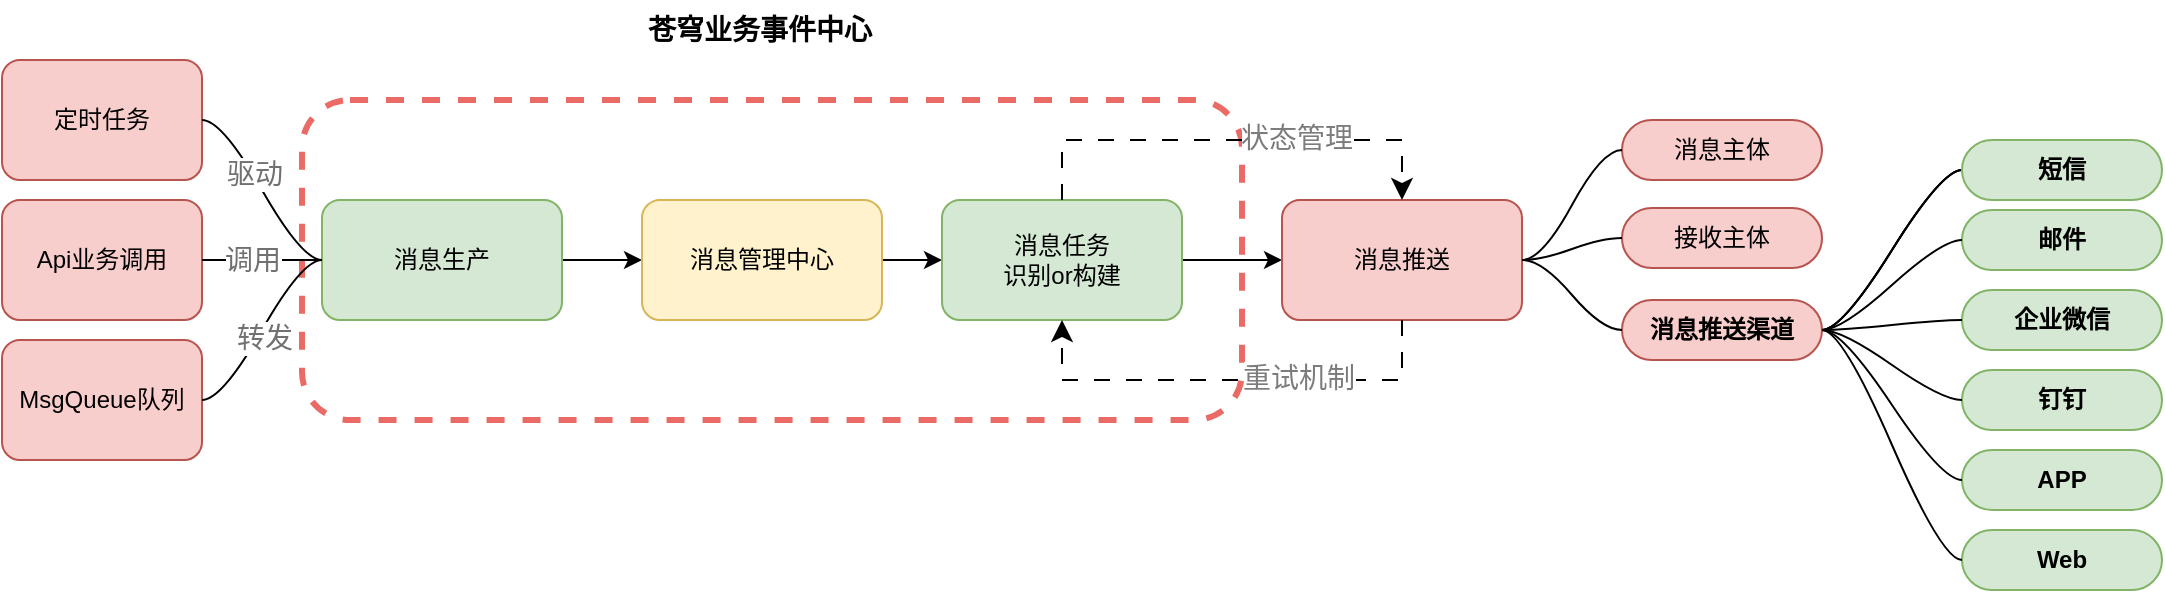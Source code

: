 <mxfile version="20.8.16" type="github">
  <diagram name="第 1 页" id="_mL-_6IBEwXPI1ywCyAi">
    <mxGraphModel dx="1781" dy="616" grid="1" gridSize="10" guides="1" tooltips="1" connect="1" arrows="1" fold="1" page="1" pageScale="1" pageWidth="827" pageHeight="1169" math="0" shadow="0">
      <root>
        <mxCell id="0" />
        <mxCell id="1" parent="0" />
        <mxCell id="qWqL7m0G6dDGyJ0lg5-A-166" value="" style="rounded=1;whiteSpace=wrap;html=1;dashed=1;fillColor=none;strokeColor=#EA6B66;strokeWidth=3;" vertex="1" parent="1">
          <mxGeometry x="100" y="90" width="470" height="160" as="geometry" />
        </mxCell>
        <mxCell id="qWqL7m0G6dDGyJ0lg5-A-73" value="" style="edgeStyle=orthogonalEdgeStyle;rounded=0;orthogonalLoop=1;jettySize=auto;html=1;" edge="1" parent="1" source="qWqL7m0G6dDGyJ0lg5-A-71" target="qWqL7m0G6dDGyJ0lg5-A-72">
          <mxGeometry relative="1" as="geometry" />
        </mxCell>
        <mxCell id="qWqL7m0G6dDGyJ0lg5-A-71" value="消息生产" style="rounded=1;whiteSpace=wrap;html=1;fillColor=#d5e8d4;strokeColor=#82b366;" vertex="1" parent="1">
          <mxGeometry x="110" y="140" width="120" height="60" as="geometry" />
        </mxCell>
        <mxCell id="qWqL7m0G6dDGyJ0lg5-A-75" value="" style="edgeStyle=orthogonalEdgeStyle;rounded=0;orthogonalLoop=1;jettySize=auto;html=1;" edge="1" parent="1" source="qWqL7m0G6dDGyJ0lg5-A-72" target="qWqL7m0G6dDGyJ0lg5-A-74">
          <mxGeometry relative="1" as="geometry" />
        </mxCell>
        <mxCell id="qWqL7m0G6dDGyJ0lg5-A-72" value="消息管理中心" style="whiteSpace=wrap;html=1;rounded=1;fillColor=#fff2cc;strokeColor=#d6b656;" vertex="1" parent="1">
          <mxGeometry x="270" y="140" width="120" height="60" as="geometry" />
        </mxCell>
        <mxCell id="qWqL7m0G6dDGyJ0lg5-A-77" value="" style="edgeStyle=orthogonalEdgeStyle;rounded=0;orthogonalLoop=1;jettySize=auto;html=1;" edge="1" parent="1" source="qWqL7m0G6dDGyJ0lg5-A-74" target="qWqL7m0G6dDGyJ0lg5-A-76">
          <mxGeometry relative="1" as="geometry" />
        </mxCell>
        <mxCell id="qWqL7m0G6dDGyJ0lg5-A-74" value="消息任务&lt;br&gt;识别or构建" style="whiteSpace=wrap;html=1;rounded=1;fillColor=#d5e8d4;strokeColor=#82b366;" vertex="1" parent="1">
          <mxGeometry x="420" y="140" width="120" height="60" as="geometry" />
        </mxCell>
        <mxCell id="qWqL7m0G6dDGyJ0lg5-A-76" value="消息推送" style="whiteSpace=wrap;html=1;rounded=1;fillColor=#f8cecc;strokeColor=#b85450;" vertex="1" parent="1">
          <mxGeometry x="590" y="140" width="120" height="60" as="geometry" />
        </mxCell>
        <mxCell id="qWqL7m0G6dDGyJ0lg5-A-78" value="消息主体" style="whiteSpace=wrap;html=1;rounded=1;arcSize=50;align=center;verticalAlign=middle;strokeWidth=1;autosize=1;spacing=4;treeFolding=1;treeMoving=1;newEdgeStyle={&quot;edgeStyle&quot;:&quot;entityRelationEdgeStyle&quot;,&quot;startArrow&quot;:&quot;none&quot;,&quot;endArrow&quot;:&quot;none&quot;,&quot;segment&quot;:10,&quot;curved&quot;:1,&quot;sourcePerimeterSpacing&quot;:0,&quot;targetPerimeterSpacing&quot;:0};fillColor=#f8cecc;strokeColor=#b85450;" vertex="1" parent="1">
          <mxGeometry x="760" y="100" width="100" height="30" as="geometry" />
        </mxCell>
        <mxCell id="qWqL7m0G6dDGyJ0lg5-A-79" value="" style="edgeStyle=entityRelationEdgeStyle;startArrow=none;endArrow=none;segment=10;curved=1;sourcePerimeterSpacing=0;targetPerimeterSpacing=0;rounded=0;exitX=1;exitY=0.5;exitDx=0;exitDy=0;" edge="1" target="qWqL7m0G6dDGyJ0lg5-A-78" parent="1" source="qWqL7m0G6dDGyJ0lg5-A-76">
          <mxGeometry relative="1" as="geometry">
            <mxPoint x="830" y="170" as="sourcePoint" />
          </mxGeometry>
        </mxCell>
        <mxCell id="qWqL7m0G6dDGyJ0lg5-A-80" value="接收主体" style="whiteSpace=wrap;html=1;rounded=1;arcSize=50;align=center;verticalAlign=middle;strokeWidth=1;autosize=1;spacing=4;treeFolding=1;treeMoving=1;newEdgeStyle={&quot;edgeStyle&quot;:&quot;entityRelationEdgeStyle&quot;,&quot;startArrow&quot;:&quot;none&quot;,&quot;endArrow&quot;:&quot;none&quot;,&quot;segment&quot;:10,&quot;curved&quot;:1,&quot;sourcePerimeterSpacing&quot;:0,&quot;targetPerimeterSpacing&quot;:0};fillColor=#f8cecc;strokeColor=#b85450;" vertex="1" parent="1">
          <mxGeometry x="760" y="144" width="100" height="30" as="geometry" />
        </mxCell>
        <mxCell id="qWqL7m0G6dDGyJ0lg5-A-87" value="" style="edgeStyle=entityRelationEdgeStyle;rounded=0;orthogonalLoop=1;jettySize=auto;html=1;startArrow=none;endArrow=none;segment=10;curved=1;sourcePerimeterSpacing=0;targetPerimeterSpacing=0;" edge="1" parent="1" source="qWqL7m0G6dDGyJ0lg5-A-81" target="qWqL7m0G6dDGyJ0lg5-A-86">
          <mxGeometry relative="1" as="geometry" />
        </mxCell>
        <mxCell id="qWqL7m0G6dDGyJ0lg5-A-88" value="" style="edgeStyle=entityRelationEdgeStyle;rounded=0;orthogonalLoop=1;jettySize=auto;html=1;startArrow=none;endArrow=none;segment=10;curved=1;sourcePerimeterSpacing=0;targetPerimeterSpacing=0;" edge="1" parent="1" source="qWqL7m0G6dDGyJ0lg5-A-81" target="qWqL7m0G6dDGyJ0lg5-A-86">
          <mxGeometry relative="1" as="geometry" />
        </mxCell>
        <mxCell id="qWqL7m0G6dDGyJ0lg5-A-89" value="" style="edgeStyle=entityRelationEdgeStyle;rounded=0;orthogonalLoop=1;jettySize=auto;html=1;startArrow=none;endArrow=none;segment=10;curved=1;sourcePerimeterSpacing=0;targetPerimeterSpacing=0;" edge="1" parent="1" source="qWqL7m0G6dDGyJ0lg5-A-81" target="qWqL7m0G6dDGyJ0lg5-A-86">
          <mxGeometry relative="1" as="geometry" />
        </mxCell>
        <mxCell id="qWqL7m0G6dDGyJ0lg5-A-81" value="消息推送渠道" style="whiteSpace=wrap;html=1;rounded=1;arcSize=50;align=center;verticalAlign=middle;strokeWidth=1;autosize=1;spacing=4;treeFolding=1;treeMoving=1;newEdgeStyle={&quot;edgeStyle&quot;:&quot;entityRelationEdgeStyle&quot;,&quot;startArrow&quot;:&quot;none&quot;,&quot;endArrow&quot;:&quot;none&quot;,&quot;segment&quot;:10,&quot;curved&quot;:1,&quot;sourcePerimeterSpacing&quot;:0,&quot;targetPerimeterSpacing&quot;:0};fontStyle=1;fillColor=#f8cecc;strokeColor=#b85450;" vertex="1" parent="1">
          <mxGeometry x="760" y="190" width="100" height="30" as="geometry" />
        </mxCell>
        <mxCell id="qWqL7m0G6dDGyJ0lg5-A-82" value="" style="edgeStyle=entityRelationEdgeStyle;startArrow=none;endArrow=none;segment=10;curved=1;sourcePerimeterSpacing=0;targetPerimeterSpacing=0;rounded=0;exitX=1;exitY=0.5;exitDx=0;exitDy=0;entryX=0;entryY=0.5;entryDx=0;entryDy=0;" edge="1" parent="1" source="qWqL7m0G6dDGyJ0lg5-A-76" target="qWqL7m0G6dDGyJ0lg5-A-80">
          <mxGeometry relative="1" as="geometry">
            <mxPoint x="840" y="182" as="sourcePoint" />
            <mxPoint x="870" y="155" as="targetPoint" />
          </mxGeometry>
        </mxCell>
        <mxCell id="qWqL7m0G6dDGyJ0lg5-A-83" value="" style="edgeStyle=entityRelationEdgeStyle;startArrow=none;endArrow=none;segment=10;curved=1;sourcePerimeterSpacing=0;targetPerimeterSpacing=0;rounded=0;exitX=1;exitY=0.5;exitDx=0;exitDy=0;" edge="1" parent="1" source="qWqL7m0G6dDGyJ0lg5-A-76" target="qWqL7m0G6dDGyJ0lg5-A-81">
          <mxGeometry relative="1" as="geometry">
            <mxPoint x="830" y="170" as="sourcePoint" />
            <mxPoint x="870" y="195" as="targetPoint" />
          </mxGeometry>
        </mxCell>
        <mxCell id="qWqL7m0G6dDGyJ0lg5-A-86" value="短信" style="whiteSpace=wrap;html=1;rounded=1;arcSize=50;align=center;verticalAlign=middle;strokeWidth=1;autosize=1;spacing=4;treeFolding=1;treeMoving=1;newEdgeStyle={&quot;edgeStyle&quot;:&quot;entityRelationEdgeStyle&quot;,&quot;startArrow&quot;:&quot;none&quot;,&quot;endArrow&quot;:&quot;none&quot;,&quot;segment&quot;:10,&quot;curved&quot;:1,&quot;sourcePerimeterSpacing&quot;:0,&quot;targetPerimeterSpacing&quot;:0};fontStyle=1;fillColor=#d5e8d4;strokeColor=#82b366;" vertex="1" parent="1">
          <mxGeometry x="930" y="110" width="100" height="30" as="geometry" />
        </mxCell>
        <mxCell id="qWqL7m0G6dDGyJ0lg5-A-99" value="邮件" style="whiteSpace=wrap;html=1;rounded=1;arcSize=50;align=center;verticalAlign=middle;strokeWidth=1;autosize=1;spacing=4;treeFolding=1;treeMoving=1;newEdgeStyle={&quot;edgeStyle&quot;:&quot;entityRelationEdgeStyle&quot;,&quot;startArrow&quot;:&quot;none&quot;,&quot;endArrow&quot;:&quot;none&quot;,&quot;segment&quot;:10,&quot;curved&quot;:1,&quot;sourcePerimeterSpacing&quot;:0,&quot;targetPerimeterSpacing&quot;:0};fontStyle=1;fillColor=#d5e8d4;strokeColor=#82b366;" vertex="1" parent="1">
          <mxGeometry x="930" y="145" width="100" height="30" as="geometry" />
        </mxCell>
        <mxCell id="qWqL7m0G6dDGyJ0lg5-A-100" value="企业微信" style="whiteSpace=wrap;html=1;rounded=1;arcSize=50;align=center;verticalAlign=middle;strokeWidth=1;autosize=1;spacing=4;treeFolding=1;treeMoving=1;newEdgeStyle={&quot;edgeStyle&quot;:&quot;entityRelationEdgeStyle&quot;,&quot;startArrow&quot;:&quot;none&quot;,&quot;endArrow&quot;:&quot;none&quot;,&quot;segment&quot;:10,&quot;curved&quot;:1,&quot;sourcePerimeterSpacing&quot;:0,&quot;targetPerimeterSpacing&quot;:0};fontStyle=1;fillColor=#d5e8d4;strokeColor=#82b366;" vertex="1" parent="1">
          <mxGeometry x="930" y="185" width="100" height="30" as="geometry" />
        </mxCell>
        <mxCell id="qWqL7m0G6dDGyJ0lg5-A-101" value="钉钉" style="whiteSpace=wrap;html=1;rounded=1;arcSize=50;align=center;verticalAlign=middle;strokeWidth=1;autosize=1;spacing=4;treeFolding=1;treeMoving=1;newEdgeStyle={&quot;edgeStyle&quot;:&quot;entityRelationEdgeStyle&quot;,&quot;startArrow&quot;:&quot;none&quot;,&quot;endArrow&quot;:&quot;none&quot;,&quot;segment&quot;:10,&quot;curved&quot;:1,&quot;sourcePerimeterSpacing&quot;:0,&quot;targetPerimeterSpacing&quot;:0};fontStyle=1;fillColor=#d5e8d4;strokeColor=#82b366;" vertex="1" parent="1">
          <mxGeometry x="930" y="225" width="100" height="30" as="geometry" />
        </mxCell>
        <mxCell id="qWqL7m0G6dDGyJ0lg5-A-102" value="APP" style="whiteSpace=wrap;html=1;rounded=1;arcSize=50;align=center;verticalAlign=middle;strokeWidth=1;autosize=1;spacing=4;treeFolding=1;treeMoving=1;newEdgeStyle={&quot;edgeStyle&quot;:&quot;entityRelationEdgeStyle&quot;,&quot;startArrow&quot;:&quot;none&quot;,&quot;endArrow&quot;:&quot;none&quot;,&quot;segment&quot;:10,&quot;curved&quot;:1,&quot;sourcePerimeterSpacing&quot;:0,&quot;targetPerimeterSpacing&quot;:0};fontStyle=1;fillColor=#d5e8d4;strokeColor=#82b366;" vertex="1" parent="1">
          <mxGeometry x="930" y="265" width="100" height="30" as="geometry" />
        </mxCell>
        <mxCell id="qWqL7m0G6dDGyJ0lg5-A-103" value="Web" style="whiteSpace=wrap;html=1;rounded=1;arcSize=50;align=center;verticalAlign=middle;strokeWidth=1;autosize=1;spacing=4;treeFolding=1;treeMoving=1;newEdgeStyle={&quot;edgeStyle&quot;:&quot;entityRelationEdgeStyle&quot;,&quot;startArrow&quot;:&quot;none&quot;,&quot;endArrow&quot;:&quot;none&quot;,&quot;segment&quot;:10,&quot;curved&quot;:1,&quot;sourcePerimeterSpacing&quot;:0,&quot;targetPerimeterSpacing&quot;:0};fontStyle=1;fillColor=#d5e8d4;strokeColor=#82b366;" vertex="1" parent="1">
          <mxGeometry x="930" y="305" width="100" height="30" as="geometry" />
        </mxCell>
        <mxCell id="qWqL7m0G6dDGyJ0lg5-A-104" value="定时任务" style="rounded=1;whiteSpace=wrap;html=1;fillColor=#f8cecc;strokeColor=#b85450;" vertex="1" parent="1">
          <mxGeometry x="-50" y="70" width="100" height="60" as="geometry" />
        </mxCell>
        <mxCell id="qWqL7m0G6dDGyJ0lg5-A-106" value="Api业务调用" style="rounded=1;whiteSpace=wrap;html=1;fillColor=#f8cecc;strokeColor=#b85450;" vertex="1" parent="1">
          <mxGeometry x="-50" y="140" width="100" height="60" as="geometry" />
        </mxCell>
        <mxCell id="qWqL7m0G6dDGyJ0lg5-A-107" value="MsgQueue队列" style="rounded=1;whiteSpace=wrap;html=1;fillColor=#f8cecc;strokeColor=#b85450;" vertex="1" parent="1">
          <mxGeometry x="-50" y="210" width="100" height="60" as="geometry" />
        </mxCell>
        <mxCell id="qWqL7m0G6dDGyJ0lg5-A-111" value="" style="edgeStyle=entityRelationEdgeStyle;startArrow=none;endArrow=none;segment=10;curved=1;sourcePerimeterSpacing=0;targetPerimeterSpacing=0;rounded=0;entryX=0;entryY=0.5;entryDx=0;entryDy=0;exitX=1;exitY=0.5;exitDx=0;exitDy=0;" edge="1" parent="1" source="qWqL7m0G6dDGyJ0lg5-A-107" target="qWqL7m0G6dDGyJ0lg5-A-71">
          <mxGeometry relative="1" as="geometry">
            <mxPoint x="80" y="210" as="sourcePoint" />
            <mxPoint x="40" y="110" as="targetPoint" />
          </mxGeometry>
        </mxCell>
        <mxCell id="qWqL7m0G6dDGyJ0lg5-A-168" value="转发" style="edgeLabel;html=1;align=center;verticalAlign=middle;resizable=0;points=[];fontSize=14;fontColor=#707070;" vertex="1" connectable="0" parent="qWqL7m0G6dDGyJ0lg5-A-111">
          <mxGeometry x="-0.059" y="-3" relative="1" as="geometry">
            <mxPoint as="offset" />
          </mxGeometry>
        </mxCell>
        <mxCell id="qWqL7m0G6dDGyJ0lg5-A-112" value="" style="edgeStyle=entityRelationEdgeStyle;startArrow=none;endArrow=none;segment=10;curved=1;sourcePerimeterSpacing=0;targetPerimeterSpacing=0;rounded=0;entryX=0;entryY=0.5;entryDx=0;entryDy=0;exitX=1;exitY=0.5;exitDx=0;exitDy=0;" edge="1" parent="1" source="qWqL7m0G6dDGyJ0lg5-A-106" target="qWqL7m0G6dDGyJ0lg5-A-71">
          <mxGeometry relative="1" as="geometry">
            <mxPoint x="40" y="250" as="sourcePoint" />
            <mxPoint x="120" y="180" as="targetPoint" />
          </mxGeometry>
        </mxCell>
        <mxCell id="qWqL7m0G6dDGyJ0lg5-A-169" value="调用" style="edgeLabel;html=1;align=center;verticalAlign=middle;resizable=0;points=[];fontSize=14;fontColor=#707070;" vertex="1" connectable="0" parent="qWqL7m0G6dDGyJ0lg5-A-112">
          <mxGeometry x="-0.167" relative="1" as="geometry">
            <mxPoint as="offset" />
          </mxGeometry>
        </mxCell>
        <mxCell id="qWqL7m0G6dDGyJ0lg5-A-113" value="" style="edgeStyle=entityRelationEdgeStyle;startArrow=none;endArrow=none;segment=10;curved=1;sourcePerimeterSpacing=0;targetPerimeterSpacing=0;rounded=0;exitX=1;exitY=0.5;exitDx=0;exitDy=0;" edge="1" parent="1" source="qWqL7m0G6dDGyJ0lg5-A-104">
          <mxGeometry relative="1" as="geometry">
            <mxPoint x="40" y="180" as="sourcePoint" />
            <mxPoint x="110" y="170" as="targetPoint" />
          </mxGeometry>
        </mxCell>
        <mxCell id="qWqL7m0G6dDGyJ0lg5-A-170" value="驱动" style="edgeLabel;html=1;align=center;verticalAlign=middle;resizable=0;points=[];fontSize=14;fontColor=#707070;" vertex="1" connectable="0" parent="qWqL7m0G6dDGyJ0lg5-A-113">
          <mxGeometry x="-0.187" relative="1" as="geometry">
            <mxPoint as="offset" />
          </mxGeometry>
        </mxCell>
        <mxCell id="qWqL7m0G6dDGyJ0lg5-A-114" value="" style="edgeStyle=entityRelationEdgeStyle;rounded=0;orthogonalLoop=1;jettySize=auto;html=1;startArrow=none;endArrow=none;segment=10;curved=1;sourcePerimeterSpacing=0;targetPerimeterSpacing=0;entryX=0;entryY=0.5;entryDx=0;entryDy=0;exitX=1;exitY=0.5;exitDx=0;exitDy=0;" edge="1" parent="1" source="qWqL7m0G6dDGyJ0lg5-A-81" target="qWqL7m0G6dDGyJ0lg5-A-99">
          <mxGeometry relative="1" as="geometry">
            <mxPoint x="885" y="210" as="sourcePoint" />
            <mxPoint x="915" y="180" as="targetPoint" />
          </mxGeometry>
        </mxCell>
        <mxCell id="qWqL7m0G6dDGyJ0lg5-A-115" value="" style="edgeStyle=entityRelationEdgeStyle;rounded=0;orthogonalLoop=1;jettySize=auto;html=1;startArrow=none;endArrow=none;segment=10;curved=1;sourcePerimeterSpacing=0;targetPerimeterSpacing=0;entryX=0;entryY=0.5;entryDx=0;entryDy=0;exitX=1;exitY=0.5;exitDx=0;exitDy=0;" edge="1" parent="1" source="qWqL7m0G6dDGyJ0lg5-A-81" target="qWqL7m0G6dDGyJ0lg5-A-100">
          <mxGeometry relative="1" as="geometry">
            <mxPoint x="885" y="200" as="sourcePoint" />
            <mxPoint x="945" y="170" as="targetPoint" />
          </mxGeometry>
        </mxCell>
        <mxCell id="qWqL7m0G6dDGyJ0lg5-A-116" value="" style="edgeStyle=entityRelationEdgeStyle;rounded=0;orthogonalLoop=1;jettySize=auto;html=1;startArrow=none;endArrow=none;segment=10;curved=1;sourcePerimeterSpacing=0;targetPerimeterSpacing=0;entryX=0;entryY=0.5;entryDx=0;entryDy=0;exitX=1;exitY=0.5;exitDx=0;exitDy=0;" edge="1" parent="1" source="qWqL7m0G6dDGyJ0lg5-A-81" target="qWqL7m0G6dDGyJ0lg5-A-101">
          <mxGeometry relative="1" as="geometry">
            <mxPoint x="885" y="210" as="sourcePoint" />
            <mxPoint x="945" y="210" as="targetPoint" />
          </mxGeometry>
        </mxCell>
        <mxCell id="qWqL7m0G6dDGyJ0lg5-A-117" value="" style="edgeStyle=entityRelationEdgeStyle;rounded=0;orthogonalLoop=1;jettySize=auto;html=1;startArrow=none;endArrow=none;segment=10;curved=1;sourcePerimeterSpacing=0;targetPerimeterSpacing=0;entryX=0;entryY=0.5;entryDx=0;entryDy=0;exitX=1;exitY=0.5;exitDx=0;exitDy=0;" edge="1" parent="1" source="qWqL7m0G6dDGyJ0lg5-A-81" target="qWqL7m0G6dDGyJ0lg5-A-102">
          <mxGeometry relative="1" as="geometry">
            <mxPoint x="890" y="215" as="sourcePoint" />
            <mxPoint x="945" y="250" as="targetPoint" />
          </mxGeometry>
        </mxCell>
        <mxCell id="qWqL7m0G6dDGyJ0lg5-A-118" value="" style="edgeStyle=entityRelationEdgeStyle;rounded=0;orthogonalLoop=1;jettySize=auto;html=1;startArrow=none;endArrow=none;segment=10;curved=1;sourcePerimeterSpacing=0;targetPerimeterSpacing=0;entryX=0;entryY=0.5;entryDx=0;entryDy=0;exitX=1;exitY=0.5;exitDx=0;exitDy=0;" edge="1" parent="1" source="qWqL7m0G6dDGyJ0lg5-A-81" target="qWqL7m0G6dDGyJ0lg5-A-103">
          <mxGeometry relative="1" as="geometry">
            <mxPoint x="890" y="215" as="sourcePoint" />
            <mxPoint x="945" y="290" as="targetPoint" />
          </mxGeometry>
        </mxCell>
        <mxCell id="qWqL7m0G6dDGyJ0lg5-A-167" value="苍穹业务事件中心" style="text;html=1;strokeColor=none;fillColor=none;align=center;verticalAlign=middle;whiteSpace=wrap;rounded=0;fontStyle=1;fontSize=14;" vertex="1" parent="1">
          <mxGeometry x="244" y="40" width="170" height="30" as="geometry" />
        </mxCell>
        <mxCell id="qWqL7m0G6dDGyJ0lg5-A-173" value="" style="edgeStyle=elbowEdgeStyle;elbow=horizontal;endArrow=classic;html=1;curved=0;rounded=0;endSize=8;startSize=8;dashed=1;dashPattern=8 8;fontSize=14;exitX=0.5;exitY=0;exitDx=0;exitDy=0;entryX=0.5;entryY=0;entryDx=0;entryDy=0;" edge="1" parent="1" source="qWqL7m0G6dDGyJ0lg5-A-74" target="qWqL7m0G6dDGyJ0lg5-A-76">
          <mxGeometry width="50" height="50" relative="1" as="geometry">
            <mxPoint x="550" y="90" as="sourcePoint" />
            <mxPoint x="600" y="40" as="targetPoint" />
            <Array as="points">
              <mxPoint x="570" y="110" />
            </Array>
          </mxGeometry>
        </mxCell>
        <mxCell id="qWqL7m0G6dDGyJ0lg5-A-174" value="状态管理" style="edgeLabel;html=1;align=center;verticalAlign=middle;resizable=0;points=[];fontSize=14;fontColor=#7D7B7D;" vertex="1" connectable="0" parent="qWqL7m0G6dDGyJ0lg5-A-173">
          <mxGeometry x="0.278" y="1" relative="1" as="geometry">
            <mxPoint as="offset" />
          </mxGeometry>
        </mxCell>
        <mxCell id="qWqL7m0G6dDGyJ0lg5-A-175" value="" style="edgeStyle=elbowEdgeStyle;elbow=horizontal;endArrow=classic;html=1;curved=0;rounded=0;endSize=8;startSize=8;dashed=1;dashPattern=8 8;fontSize=14;exitX=0.5;exitY=1;exitDx=0;exitDy=0;entryX=0.5;entryY=1;entryDx=0;entryDy=0;" edge="1" parent="1" source="qWqL7m0G6dDGyJ0lg5-A-76" target="qWqL7m0G6dDGyJ0lg5-A-74">
          <mxGeometry width="50" height="50" relative="1" as="geometry">
            <mxPoint x="620" y="300" as="sourcePoint" />
            <mxPoint x="670" y="250" as="targetPoint" />
            <Array as="points">
              <mxPoint x="560" y="230" />
            </Array>
          </mxGeometry>
        </mxCell>
        <mxCell id="qWqL7m0G6dDGyJ0lg5-A-176" value="重试机制" style="edgeLabel;html=1;align=center;verticalAlign=middle;resizable=0;points=[];fontSize=14;fontColor=#7D7B7D;" vertex="1" connectable="0" parent="qWqL7m0G6dDGyJ0lg5-A-175">
          <mxGeometry x="-0.287" y="-1" relative="1" as="geometry">
            <mxPoint as="offset" />
          </mxGeometry>
        </mxCell>
      </root>
    </mxGraphModel>
  </diagram>
</mxfile>
